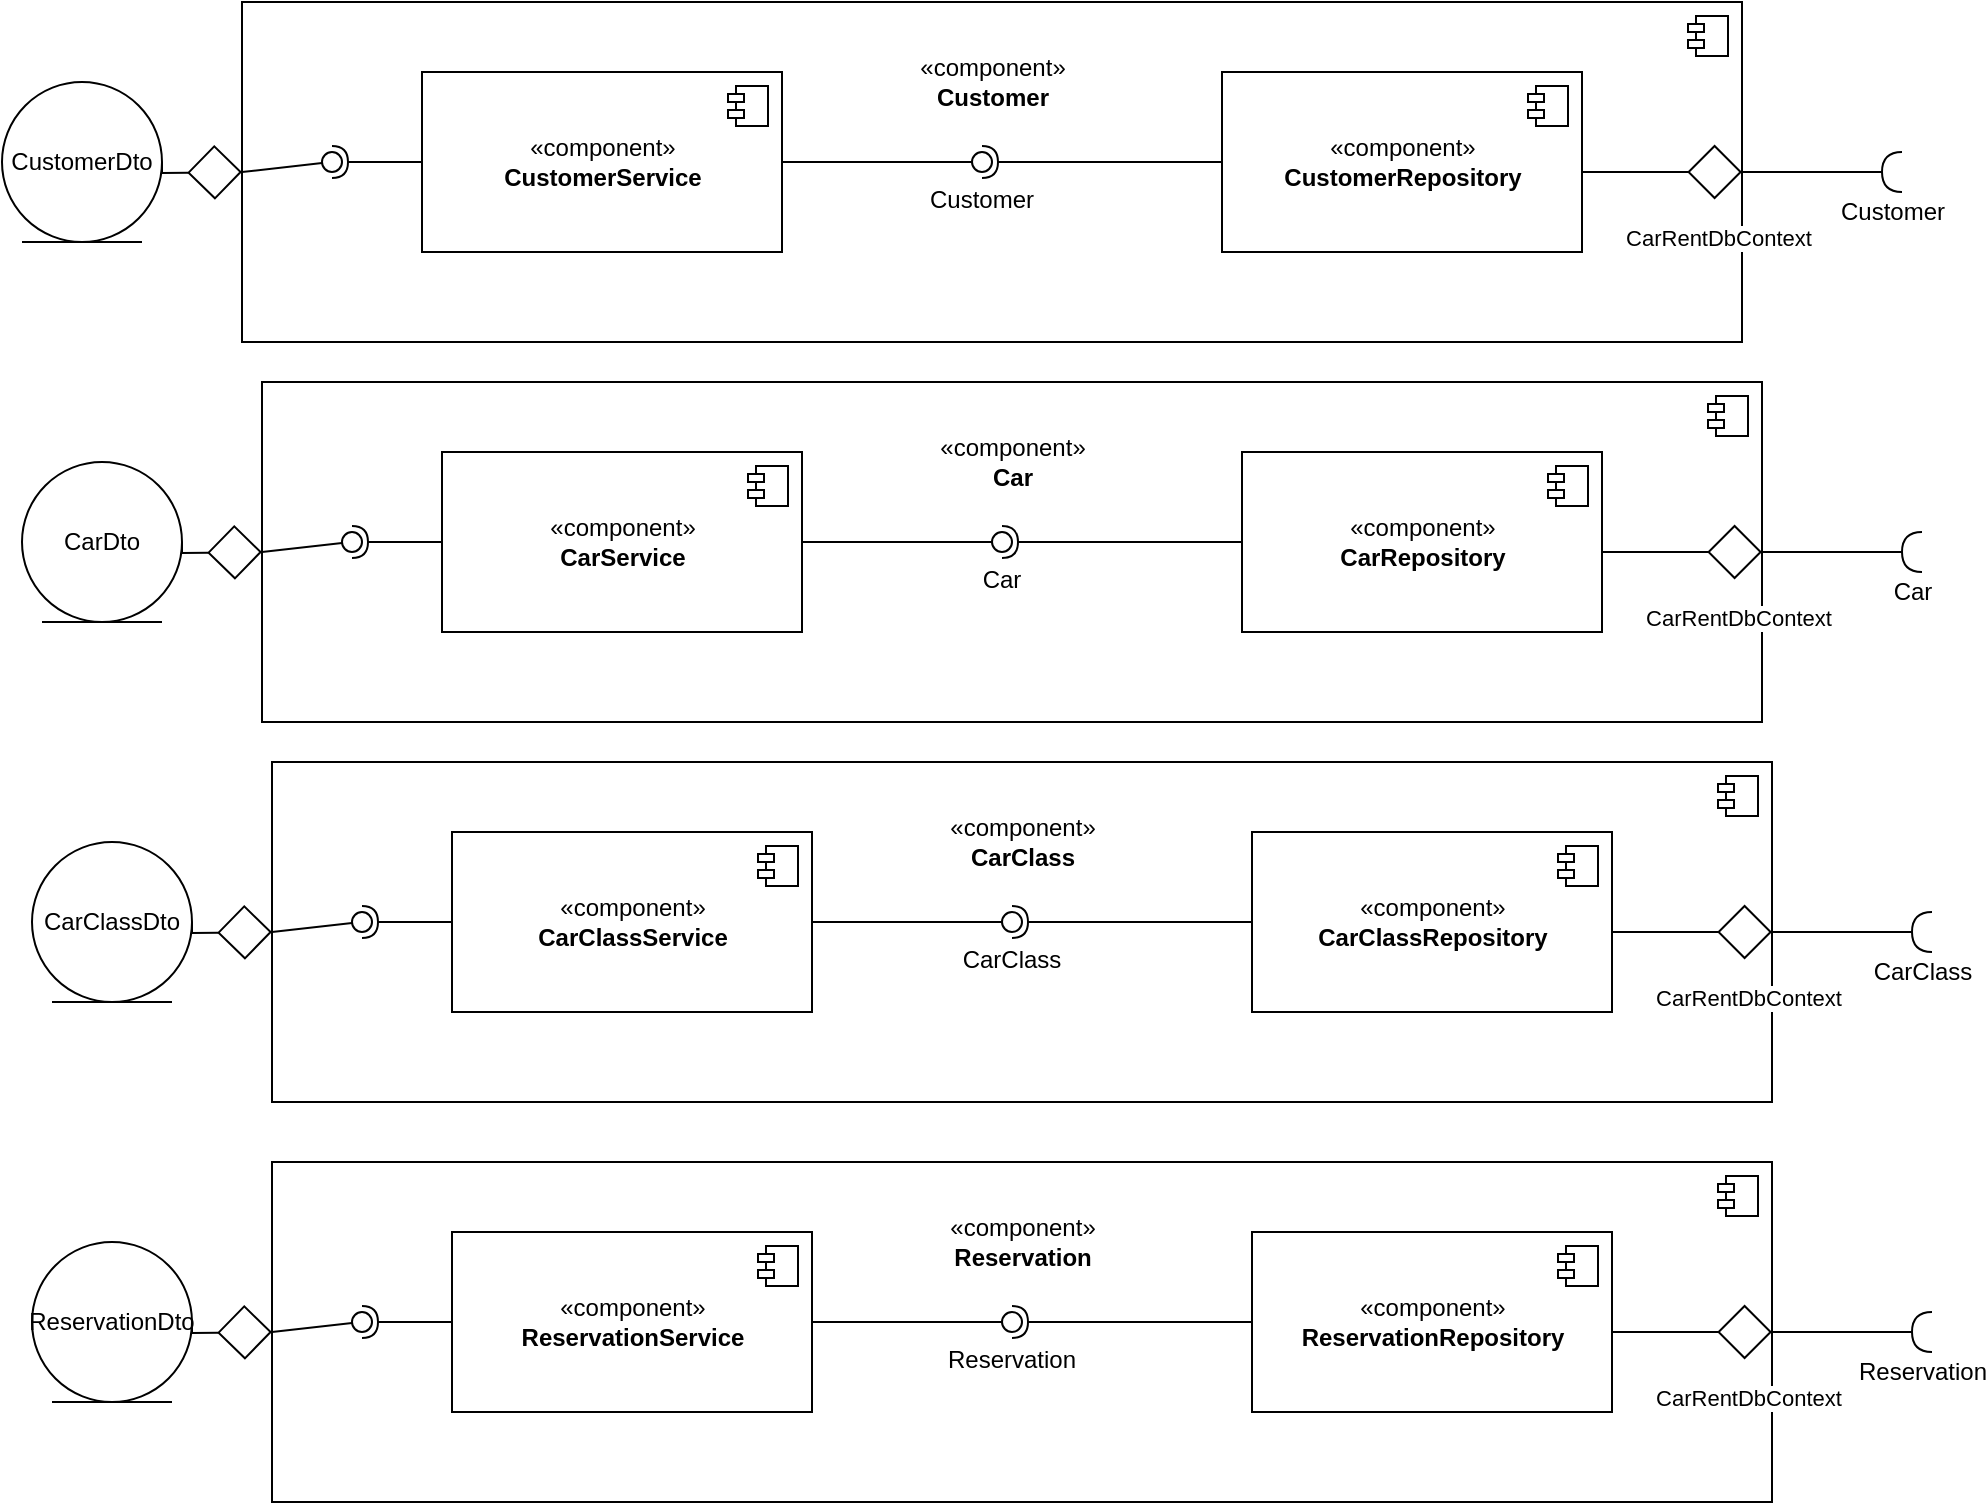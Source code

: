 <mxfile version="14.8.3" type="github">
  <diagram name="Page-1" id="5f0bae14-7c28-e335-631c-24af17079c00">
    <mxGraphModel dx="1209" dy="674" grid="1" gridSize="10" guides="1" tooltips="1" connect="1" arrows="1" fold="1" page="1" pageScale="1" pageWidth="1100" pageHeight="850" background="none" math="0" shadow="0">
      <root>
        <mxCell id="0" />
        <mxCell id="1" parent="0" />
        <mxCell id="B-AO4LPiQX5Fn3R8sPHD-23" value="«component»&lt;br&gt;&lt;b&gt;Customer&lt;/b&gt;" style="html=1;dropTarget=0;fillColor=none;labelPosition=center;verticalLabelPosition=middle;align=center;verticalAlign=middle;spacingBottom=90;" vertex="1" parent="1">
          <mxGeometry x="200" y="50" width="750" height="170" as="geometry" />
        </mxCell>
        <mxCell id="B-AO4LPiQX5Fn3R8sPHD-24" value="" style="shape=module;jettyWidth=8;jettyHeight=4;" vertex="1" parent="B-AO4LPiQX5Fn3R8sPHD-23">
          <mxGeometry x="1" width="20" height="20" relative="1" as="geometry">
            <mxPoint x="-27" y="7" as="offset" />
          </mxGeometry>
        </mxCell>
        <mxCell id="B-AO4LPiQX5Fn3R8sPHD-35" value="CarRentDbContext" style="edgeStyle=orthogonalEdgeStyle;rounded=0;orthogonalLoop=1;jettySize=auto;html=1;entryX=1;entryY=0.5;entryDx=0;entryDy=0;startArrow=none;startFill=0;endArrow=diamond;endFill=0;exitX=1;exitY=0.5;exitDx=0;exitDy=0;endSize=25;targetPerimeterSpacing=0;strokeWidth=1;jumpStyle=none;labelPosition=center;verticalLabelPosition=bottom;align=center;verticalAlign=top;spacingLeft=60;spacingTop=20;" edge="1" parent="1" source="B-AO4LPiQX5Fn3R8sPHD-19" target="B-AO4LPiQX5Fn3R8sPHD-23">
          <mxGeometry relative="1" as="geometry">
            <Array as="points">
              <mxPoint x="950" y="135" />
            </Array>
          </mxGeometry>
        </mxCell>
        <mxCell id="B-AO4LPiQX5Fn3R8sPHD-19" value="«component»&lt;br&gt;&lt;b&gt;CustomerRepository&lt;/b&gt;" style="html=1;dropTarget=0;fillColor=none;" vertex="1" parent="1">
          <mxGeometry x="690" y="85" width="180" height="90" as="geometry" />
        </mxCell>
        <mxCell id="B-AO4LPiQX5Fn3R8sPHD-20" value="" style="shape=module;jettyWidth=8;jettyHeight=4;fillColor=none;" vertex="1" parent="B-AO4LPiQX5Fn3R8sPHD-19">
          <mxGeometry x="1" width="20" height="20" relative="1" as="geometry">
            <mxPoint x="-27" y="7" as="offset" />
          </mxGeometry>
        </mxCell>
        <mxCell id="B-AO4LPiQX5Fn3R8sPHD-21" value="«component»&lt;br&gt;&lt;b&gt;CustomerService&lt;/b&gt;" style="html=1;dropTarget=0;fillColor=none;" vertex="1" parent="1">
          <mxGeometry x="290" y="85" width="180" height="90" as="geometry" />
        </mxCell>
        <mxCell id="B-AO4LPiQX5Fn3R8sPHD-22" value="" style="shape=module;jettyWidth=8;jettyHeight=4;fillColor=none;" vertex="1" parent="B-AO4LPiQX5Fn3R8sPHD-21">
          <mxGeometry x="1" width="20" height="20" relative="1" as="geometry">
            <mxPoint x="-27" y="7" as="offset" />
          </mxGeometry>
        </mxCell>
        <mxCell id="B-AO4LPiQX5Fn3R8sPHD-33" value="" style="edgeStyle=orthogonalEdgeStyle;rounded=0;orthogonalLoop=1;jettySize=auto;html=1;startArrow=diamond;startFill=0;endArrow=none;endFill=0;startSize=25;" edge="1" parent="1" target="B-AO4LPiQX5Fn3R8sPHD-28">
          <mxGeometry relative="1" as="geometry">
            <mxPoint x="200" y="135" as="sourcePoint" />
          </mxGeometry>
        </mxCell>
        <mxCell id="B-AO4LPiQX5Fn3R8sPHD-28" value="CustomerDto" style="ellipse;shape=umlEntity;whiteSpace=wrap;html=1;fillColor=none;" vertex="1" parent="1">
          <mxGeometry x="80" y="90" width="80" height="80" as="geometry" />
        </mxCell>
        <mxCell id="B-AO4LPiQX5Fn3R8sPHD-44" style="edgeStyle=orthogonalEdgeStyle;rounded=0;jumpStyle=none;orthogonalLoop=1;jettySize=auto;html=1;startArrow=none;startFill=0;endArrow=none;endFill=0;startSize=25;endSize=25;targetPerimeterSpacing=0;strokeWidth=1;" edge="1" parent="1" source="B-AO4LPiQX5Fn3R8sPHD-32">
          <mxGeometry relative="1" as="geometry">
            <mxPoint x="950" y="135" as="targetPoint" />
          </mxGeometry>
        </mxCell>
        <mxCell id="B-AO4LPiQX5Fn3R8sPHD-32" value="Customer" style="shape=requiredInterface;html=1;verticalLabelPosition=bottom;fillColor=none;direction=west;" vertex="1" parent="1">
          <mxGeometry x="1020" y="125" width="10" height="20" as="geometry" />
        </mxCell>
        <mxCell id="B-AO4LPiQX5Fn3R8sPHD-36" value="" style="rounded=0;orthogonalLoop=1;jettySize=auto;html=1;endArrow=none;endFill=0;startSize=25;endSize=25;targetPerimeterSpacing=0;strokeWidth=1;" edge="1" target="B-AO4LPiQX5Fn3R8sPHD-38" parent="1">
          <mxGeometry relative="1" as="geometry">
            <mxPoint x="200" y="135" as="sourcePoint" />
          </mxGeometry>
        </mxCell>
        <mxCell id="B-AO4LPiQX5Fn3R8sPHD-37" value="" style="rounded=0;orthogonalLoop=1;jettySize=auto;html=1;endArrow=halfCircle;endFill=0;entryX=0.5;entryY=0.5;entryDx=0;entryDy=0;endSize=6;strokeWidth=1;exitX=0;exitY=0.5;exitDx=0;exitDy=0;targetPerimeterSpacing=0;" edge="1" target="B-AO4LPiQX5Fn3R8sPHD-38" parent="1" source="B-AO4LPiQX5Fn3R8sPHD-21">
          <mxGeometry relative="1" as="geometry">
            <mxPoint x="260" y="135" as="sourcePoint" />
          </mxGeometry>
        </mxCell>
        <mxCell id="B-AO4LPiQX5Fn3R8sPHD-38" value="" style="ellipse;whiteSpace=wrap;html=1;fontFamily=Helvetica;fontSize=12;fontColor=#000000;align=center;strokeColor=#000000;fillColor=#ffffff;points=[];aspect=fixed;resizable=0;" vertex="1" parent="1">
          <mxGeometry x="240" y="125" width="10" height="10" as="geometry" />
        </mxCell>
        <mxCell id="B-AO4LPiQX5Fn3R8sPHD-39" value="" style="rounded=0;orthogonalLoop=1;jettySize=auto;html=1;endArrow=none;endFill=0;startSize=25;endSize=25;targetPerimeterSpacing=0;strokeWidth=1;exitX=1;exitY=0.5;exitDx=0;exitDy=0;" edge="1" target="B-AO4LPiQX5Fn3R8sPHD-41" parent="1" source="B-AO4LPiQX5Fn3R8sPHD-21">
          <mxGeometry relative="1" as="geometry">
            <mxPoint x="550" y="130" as="sourcePoint" />
          </mxGeometry>
        </mxCell>
        <mxCell id="B-AO4LPiQX5Fn3R8sPHD-40" value="" style="rounded=0;orthogonalLoop=1;jettySize=auto;html=1;endArrow=halfCircle;endFill=0;entryX=0.5;entryY=0.5;entryDx=0;entryDy=0;endSize=6;strokeWidth=1;targetPerimeterSpacing=0;exitX=0;exitY=0.5;exitDx=0;exitDy=0;" edge="1" target="B-AO4LPiQX5Fn3R8sPHD-41" parent="1" source="B-AO4LPiQX5Fn3R8sPHD-19">
          <mxGeometry relative="1" as="geometry">
            <mxPoint x="590" y="130" as="sourcePoint" />
          </mxGeometry>
        </mxCell>
        <mxCell id="B-AO4LPiQX5Fn3R8sPHD-41" value="Customer" style="ellipse;whiteSpace=wrap;html=1;fontFamily=Helvetica;fontSize=12;fontColor=#000000;align=center;strokeColor=#000000;fillColor=#ffffff;points=[];aspect=fixed;resizable=0;labelPosition=center;verticalLabelPosition=bottom;verticalAlign=top;" vertex="1" parent="1">
          <mxGeometry x="565" y="125" width="10" height="10" as="geometry" />
        </mxCell>
        <mxCell id="B-AO4LPiQX5Fn3R8sPHD-45" value="«component»&lt;br&gt;&lt;b&gt;Car&lt;/b&gt;" style="html=1;dropTarget=0;fillColor=none;labelPosition=center;verticalLabelPosition=middle;align=center;verticalAlign=middle;spacingBottom=90;" vertex="1" parent="1">
          <mxGeometry x="210" y="240" width="750" height="170" as="geometry" />
        </mxCell>
        <mxCell id="B-AO4LPiQX5Fn3R8sPHD-46" value="" style="shape=module;jettyWidth=8;jettyHeight=4;" vertex="1" parent="B-AO4LPiQX5Fn3R8sPHD-45">
          <mxGeometry x="1" width="20" height="20" relative="1" as="geometry">
            <mxPoint x="-27" y="7" as="offset" />
          </mxGeometry>
        </mxCell>
        <mxCell id="B-AO4LPiQX5Fn3R8sPHD-47" value="CarRentDbContext" style="edgeStyle=orthogonalEdgeStyle;rounded=0;orthogonalLoop=1;jettySize=auto;html=1;entryX=1;entryY=0.5;entryDx=0;entryDy=0;startArrow=none;startFill=0;endArrow=diamond;endFill=0;exitX=1;exitY=0.5;exitDx=0;exitDy=0;endSize=25;targetPerimeterSpacing=0;strokeWidth=1;jumpStyle=none;labelPosition=center;verticalLabelPosition=bottom;align=center;verticalAlign=top;spacingLeft=60;spacingTop=20;" edge="1" parent="1" source="B-AO4LPiQX5Fn3R8sPHD-48" target="B-AO4LPiQX5Fn3R8sPHD-45">
          <mxGeometry relative="1" as="geometry">
            <Array as="points">
              <mxPoint x="960" y="325" />
            </Array>
          </mxGeometry>
        </mxCell>
        <mxCell id="B-AO4LPiQX5Fn3R8sPHD-48" value="«component»&lt;br&gt;&lt;b&gt;CarRepository&lt;/b&gt;" style="html=1;dropTarget=0;fillColor=none;" vertex="1" parent="1">
          <mxGeometry x="700" y="275" width="180" height="90" as="geometry" />
        </mxCell>
        <mxCell id="B-AO4LPiQX5Fn3R8sPHD-49" value="" style="shape=module;jettyWidth=8;jettyHeight=4;fillColor=none;" vertex="1" parent="B-AO4LPiQX5Fn3R8sPHD-48">
          <mxGeometry x="1" width="20" height="20" relative="1" as="geometry">
            <mxPoint x="-27" y="7" as="offset" />
          </mxGeometry>
        </mxCell>
        <mxCell id="B-AO4LPiQX5Fn3R8sPHD-50" value="«component»&lt;br&gt;&lt;b&gt;CarService&lt;/b&gt;" style="html=1;dropTarget=0;fillColor=none;" vertex="1" parent="1">
          <mxGeometry x="300" y="275" width="180" height="90" as="geometry" />
        </mxCell>
        <mxCell id="B-AO4LPiQX5Fn3R8sPHD-51" value="" style="shape=module;jettyWidth=8;jettyHeight=4;fillColor=none;" vertex="1" parent="B-AO4LPiQX5Fn3R8sPHD-50">
          <mxGeometry x="1" width="20" height="20" relative="1" as="geometry">
            <mxPoint x="-27" y="7" as="offset" />
          </mxGeometry>
        </mxCell>
        <mxCell id="B-AO4LPiQX5Fn3R8sPHD-52" value="" style="edgeStyle=orthogonalEdgeStyle;rounded=0;orthogonalLoop=1;jettySize=auto;html=1;startArrow=diamond;startFill=0;endArrow=none;endFill=0;startSize=25;" edge="1" parent="1" target="B-AO4LPiQX5Fn3R8sPHD-53">
          <mxGeometry relative="1" as="geometry">
            <mxPoint x="210" y="325" as="sourcePoint" />
          </mxGeometry>
        </mxCell>
        <mxCell id="B-AO4LPiQX5Fn3R8sPHD-53" value="CarDto" style="ellipse;shape=umlEntity;whiteSpace=wrap;html=1;fillColor=none;" vertex="1" parent="1">
          <mxGeometry x="90" y="280" width="80" height="80" as="geometry" />
        </mxCell>
        <mxCell id="B-AO4LPiQX5Fn3R8sPHD-54" style="edgeStyle=orthogonalEdgeStyle;rounded=0;jumpStyle=none;orthogonalLoop=1;jettySize=auto;html=1;startArrow=none;startFill=0;endArrow=none;endFill=0;startSize=25;endSize=25;targetPerimeterSpacing=0;strokeWidth=1;" edge="1" parent="1" source="B-AO4LPiQX5Fn3R8sPHD-55">
          <mxGeometry relative="1" as="geometry">
            <mxPoint x="960" y="325" as="targetPoint" />
          </mxGeometry>
        </mxCell>
        <mxCell id="B-AO4LPiQX5Fn3R8sPHD-55" value="Car" style="shape=requiredInterface;html=1;verticalLabelPosition=bottom;fillColor=none;direction=west;" vertex="1" parent="1">
          <mxGeometry x="1030" y="315" width="10" height="20" as="geometry" />
        </mxCell>
        <mxCell id="B-AO4LPiQX5Fn3R8sPHD-56" value="" style="rounded=0;orthogonalLoop=1;jettySize=auto;html=1;endArrow=none;endFill=0;startSize=25;endSize=25;targetPerimeterSpacing=0;strokeWidth=1;" edge="1" parent="1" target="B-AO4LPiQX5Fn3R8sPHD-58">
          <mxGeometry relative="1" as="geometry">
            <mxPoint x="210" y="325" as="sourcePoint" />
          </mxGeometry>
        </mxCell>
        <mxCell id="B-AO4LPiQX5Fn3R8sPHD-57" value="" style="rounded=0;orthogonalLoop=1;jettySize=auto;html=1;endArrow=halfCircle;endFill=0;entryX=0.5;entryY=0.5;entryDx=0;entryDy=0;endSize=6;strokeWidth=1;exitX=0;exitY=0.5;exitDx=0;exitDy=0;targetPerimeterSpacing=0;" edge="1" parent="1" source="B-AO4LPiQX5Fn3R8sPHD-50" target="B-AO4LPiQX5Fn3R8sPHD-58">
          <mxGeometry relative="1" as="geometry">
            <mxPoint x="270" y="325" as="sourcePoint" />
          </mxGeometry>
        </mxCell>
        <mxCell id="B-AO4LPiQX5Fn3R8sPHD-58" value="" style="ellipse;whiteSpace=wrap;html=1;fontFamily=Helvetica;fontSize=12;fontColor=#000000;align=center;strokeColor=#000000;fillColor=#ffffff;points=[];aspect=fixed;resizable=0;" vertex="1" parent="1">
          <mxGeometry x="250" y="315" width="10" height="10" as="geometry" />
        </mxCell>
        <mxCell id="B-AO4LPiQX5Fn3R8sPHD-59" value="" style="rounded=0;orthogonalLoop=1;jettySize=auto;html=1;endArrow=none;endFill=0;startSize=25;endSize=25;targetPerimeterSpacing=0;strokeWidth=1;exitX=1;exitY=0.5;exitDx=0;exitDy=0;" edge="1" parent="1" source="B-AO4LPiQX5Fn3R8sPHD-50" target="B-AO4LPiQX5Fn3R8sPHD-61">
          <mxGeometry relative="1" as="geometry">
            <mxPoint x="560" y="320" as="sourcePoint" />
          </mxGeometry>
        </mxCell>
        <mxCell id="B-AO4LPiQX5Fn3R8sPHD-60" value="" style="rounded=0;orthogonalLoop=1;jettySize=auto;html=1;endArrow=halfCircle;endFill=0;entryX=0.5;entryY=0.5;entryDx=0;entryDy=0;endSize=6;strokeWidth=1;targetPerimeterSpacing=0;exitX=0;exitY=0.5;exitDx=0;exitDy=0;" edge="1" parent="1" source="B-AO4LPiQX5Fn3R8sPHD-48" target="B-AO4LPiQX5Fn3R8sPHD-61">
          <mxGeometry relative="1" as="geometry">
            <mxPoint x="600" y="320" as="sourcePoint" />
          </mxGeometry>
        </mxCell>
        <mxCell id="B-AO4LPiQX5Fn3R8sPHD-61" value="Car" style="ellipse;whiteSpace=wrap;html=1;fontFamily=Helvetica;fontSize=12;fontColor=#000000;align=center;strokeColor=#000000;fillColor=#ffffff;points=[];aspect=fixed;resizable=0;labelPosition=center;verticalLabelPosition=bottom;verticalAlign=top;" vertex="1" parent="1">
          <mxGeometry x="575" y="315" width="10" height="10" as="geometry" />
        </mxCell>
        <mxCell id="B-AO4LPiQX5Fn3R8sPHD-62" value="«component»&lt;br&gt;&lt;b&gt;CarClass&lt;/b&gt;" style="html=1;dropTarget=0;fillColor=none;labelPosition=center;verticalLabelPosition=middle;align=center;verticalAlign=middle;spacingBottom=90;" vertex="1" parent="1">
          <mxGeometry x="215" y="430" width="750" height="170" as="geometry" />
        </mxCell>
        <mxCell id="B-AO4LPiQX5Fn3R8sPHD-63" value="" style="shape=module;jettyWidth=8;jettyHeight=4;" vertex="1" parent="B-AO4LPiQX5Fn3R8sPHD-62">
          <mxGeometry x="1" width="20" height="20" relative="1" as="geometry">
            <mxPoint x="-27" y="7" as="offset" />
          </mxGeometry>
        </mxCell>
        <mxCell id="B-AO4LPiQX5Fn3R8sPHD-64" value="CarRentDbContext" style="edgeStyle=orthogonalEdgeStyle;rounded=0;orthogonalLoop=1;jettySize=auto;html=1;entryX=1;entryY=0.5;entryDx=0;entryDy=0;startArrow=none;startFill=0;endArrow=diamond;endFill=0;exitX=1;exitY=0.5;exitDx=0;exitDy=0;endSize=25;targetPerimeterSpacing=0;strokeWidth=1;jumpStyle=none;labelPosition=center;verticalLabelPosition=bottom;align=center;verticalAlign=top;spacingLeft=60;spacingTop=20;" edge="1" parent="1" source="B-AO4LPiQX5Fn3R8sPHD-65" target="B-AO4LPiQX5Fn3R8sPHD-62">
          <mxGeometry relative="1" as="geometry">
            <Array as="points">
              <mxPoint x="965" y="515" />
            </Array>
          </mxGeometry>
        </mxCell>
        <mxCell id="B-AO4LPiQX5Fn3R8sPHD-65" value="«component»&lt;br&gt;&lt;b&gt;CarClassRepository&lt;/b&gt;" style="html=1;dropTarget=0;fillColor=none;" vertex="1" parent="1">
          <mxGeometry x="705" y="465" width="180" height="90" as="geometry" />
        </mxCell>
        <mxCell id="B-AO4LPiQX5Fn3R8sPHD-66" value="" style="shape=module;jettyWidth=8;jettyHeight=4;fillColor=none;" vertex="1" parent="B-AO4LPiQX5Fn3R8sPHD-65">
          <mxGeometry x="1" width="20" height="20" relative="1" as="geometry">
            <mxPoint x="-27" y="7" as="offset" />
          </mxGeometry>
        </mxCell>
        <mxCell id="B-AO4LPiQX5Fn3R8sPHD-67" value="«component»&lt;br&gt;&lt;b&gt;CarClassService&lt;/b&gt;" style="html=1;dropTarget=0;fillColor=none;" vertex="1" parent="1">
          <mxGeometry x="305" y="465" width="180" height="90" as="geometry" />
        </mxCell>
        <mxCell id="B-AO4LPiQX5Fn3R8sPHD-68" value="" style="shape=module;jettyWidth=8;jettyHeight=4;fillColor=none;" vertex="1" parent="B-AO4LPiQX5Fn3R8sPHD-67">
          <mxGeometry x="1" width="20" height="20" relative="1" as="geometry">
            <mxPoint x="-27" y="7" as="offset" />
          </mxGeometry>
        </mxCell>
        <mxCell id="B-AO4LPiQX5Fn3R8sPHD-69" value="" style="edgeStyle=orthogonalEdgeStyle;rounded=0;orthogonalLoop=1;jettySize=auto;html=1;startArrow=diamond;startFill=0;endArrow=none;endFill=0;startSize=25;" edge="1" parent="1" target="B-AO4LPiQX5Fn3R8sPHD-70">
          <mxGeometry relative="1" as="geometry">
            <mxPoint x="215" y="515" as="sourcePoint" />
          </mxGeometry>
        </mxCell>
        <mxCell id="B-AO4LPiQX5Fn3R8sPHD-70" value="&lt;span&gt;CarClass&lt;/span&gt;Dto" style="ellipse;shape=umlEntity;whiteSpace=wrap;html=1;fillColor=none;" vertex="1" parent="1">
          <mxGeometry x="95" y="470" width="80" height="80" as="geometry" />
        </mxCell>
        <mxCell id="B-AO4LPiQX5Fn3R8sPHD-71" style="edgeStyle=orthogonalEdgeStyle;rounded=0;jumpStyle=none;orthogonalLoop=1;jettySize=auto;html=1;startArrow=none;startFill=0;endArrow=none;endFill=0;startSize=25;endSize=25;targetPerimeterSpacing=0;strokeWidth=1;" edge="1" parent="1" source="B-AO4LPiQX5Fn3R8sPHD-72">
          <mxGeometry relative="1" as="geometry">
            <mxPoint x="965" y="515" as="targetPoint" />
          </mxGeometry>
        </mxCell>
        <mxCell id="B-AO4LPiQX5Fn3R8sPHD-72" value="CarClass" style="shape=requiredInterface;html=1;verticalLabelPosition=bottom;fillColor=none;direction=west;" vertex="1" parent="1">
          <mxGeometry x="1035" y="505" width="10" height="20" as="geometry" />
        </mxCell>
        <mxCell id="B-AO4LPiQX5Fn3R8sPHD-73" value="" style="rounded=0;orthogonalLoop=1;jettySize=auto;html=1;endArrow=none;endFill=0;startSize=25;endSize=25;targetPerimeterSpacing=0;strokeWidth=1;" edge="1" parent="1" target="B-AO4LPiQX5Fn3R8sPHD-75">
          <mxGeometry relative="1" as="geometry">
            <mxPoint x="215" y="515" as="sourcePoint" />
          </mxGeometry>
        </mxCell>
        <mxCell id="B-AO4LPiQX5Fn3R8sPHD-74" value="" style="rounded=0;orthogonalLoop=1;jettySize=auto;html=1;endArrow=halfCircle;endFill=0;entryX=0.5;entryY=0.5;entryDx=0;entryDy=0;endSize=6;strokeWidth=1;exitX=0;exitY=0.5;exitDx=0;exitDy=0;targetPerimeterSpacing=0;" edge="1" parent="1" source="B-AO4LPiQX5Fn3R8sPHD-67" target="B-AO4LPiQX5Fn3R8sPHD-75">
          <mxGeometry relative="1" as="geometry">
            <mxPoint x="275" y="515" as="sourcePoint" />
          </mxGeometry>
        </mxCell>
        <mxCell id="B-AO4LPiQX5Fn3R8sPHD-75" value="" style="ellipse;whiteSpace=wrap;html=1;fontFamily=Helvetica;fontSize=12;fontColor=#000000;align=center;strokeColor=#000000;fillColor=#ffffff;points=[];aspect=fixed;resizable=0;" vertex="1" parent="1">
          <mxGeometry x="255" y="505" width="10" height="10" as="geometry" />
        </mxCell>
        <mxCell id="B-AO4LPiQX5Fn3R8sPHD-76" value="" style="rounded=0;orthogonalLoop=1;jettySize=auto;html=1;endArrow=none;endFill=0;startSize=25;endSize=25;targetPerimeterSpacing=0;strokeWidth=1;exitX=1;exitY=0.5;exitDx=0;exitDy=0;" edge="1" parent="1" source="B-AO4LPiQX5Fn3R8sPHD-67" target="B-AO4LPiQX5Fn3R8sPHD-78">
          <mxGeometry relative="1" as="geometry">
            <mxPoint x="565" y="510" as="sourcePoint" />
          </mxGeometry>
        </mxCell>
        <mxCell id="B-AO4LPiQX5Fn3R8sPHD-77" value="" style="rounded=0;orthogonalLoop=1;jettySize=auto;html=1;endArrow=halfCircle;endFill=0;entryX=0.5;entryY=0.5;entryDx=0;entryDy=0;endSize=6;strokeWidth=1;targetPerimeterSpacing=0;exitX=0;exitY=0.5;exitDx=0;exitDy=0;" edge="1" parent="1" source="B-AO4LPiQX5Fn3R8sPHD-65" target="B-AO4LPiQX5Fn3R8sPHD-78">
          <mxGeometry relative="1" as="geometry">
            <mxPoint x="605" y="510" as="sourcePoint" />
          </mxGeometry>
        </mxCell>
        <mxCell id="B-AO4LPiQX5Fn3R8sPHD-78" value="&lt;span&gt;CarClass&lt;br&gt;&lt;/span&gt;" style="ellipse;whiteSpace=wrap;html=1;fontFamily=Helvetica;fontSize=12;fontColor=#000000;align=center;strokeColor=#000000;fillColor=#ffffff;points=[];aspect=fixed;resizable=0;labelPosition=center;verticalLabelPosition=bottom;verticalAlign=top;" vertex="1" parent="1">
          <mxGeometry x="580" y="505" width="10" height="10" as="geometry" />
        </mxCell>
        <mxCell id="B-AO4LPiQX5Fn3R8sPHD-80" value="«component»&lt;br&gt;&lt;b&gt;Reservation&lt;/b&gt;" style="html=1;dropTarget=0;fillColor=none;labelPosition=center;verticalLabelPosition=middle;align=center;verticalAlign=middle;spacingBottom=90;" vertex="1" parent="1">
          <mxGeometry x="215" y="630" width="750" height="170" as="geometry" />
        </mxCell>
        <mxCell id="B-AO4LPiQX5Fn3R8sPHD-81" value="" style="shape=module;jettyWidth=8;jettyHeight=4;" vertex="1" parent="B-AO4LPiQX5Fn3R8sPHD-80">
          <mxGeometry x="1" width="20" height="20" relative="1" as="geometry">
            <mxPoint x="-27" y="7" as="offset" />
          </mxGeometry>
        </mxCell>
        <mxCell id="B-AO4LPiQX5Fn3R8sPHD-82" value="CarRentDbContext" style="edgeStyle=orthogonalEdgeStyle;rounded=0;orthogonalLoop=1;jettySize=auto;html=1;entryX=1;entryY=0.5;entryDx=0;entryDy=0;startArrow=none;startFill=0;endArrow=diamond;endFill=0;exitX=1;exitY=0.5;exitDx=0;exitDy=0;endSize=25;targetPerimeterSpacing=0;strokeWidth=1;jumpStyle=none;labelPosition=center;verticalLabelPosition=bottom;align=center;verticalAlign=top;spacingLeft=60;spacingTop=20;" edge="1" parent="1" source="B-AO4LPiQX5Fn3R8sPHD-83" target="B-AO4LPiQX5Fn3R8sPHD-80">
          <mxGeometry relative="1" as="geometry">
            <Array as="points">
              <mxPoint x="965" y="715" />
            </Array>
          </mxGeometry>
        </mxCell>
        <mxCell id="B-AO4LPiQX5Fn3R8sPHD-83" value="«component»&lt;br&gt;&lt;b&gt;ReservationRepository&lt;/b&gt;" style="html=1;dropTarget=0;fillColor=none;" vertex="1" parent="1">
          <mxGeometry x="705" y="665" width="180" height="90" as="geometry" />
        </mxCell>
        <mxCell id="B-AO4LPiQX5Fn3R8sPHD-84" value="" style="shape=module;jettyWidth=8;jettyHeight=4;fillColor=none;" vertex="1" parent="B-AO4LPiQX5Fn3R8sPHD-83">
          <mxGeometry x="1" width="20" height="20" relative="1" as="geometry">
            <mxPoint x="-27" y="7" as="offset" />
          </mxGeometry>
        </mxCell>
        <mxCell id="B-AO4LPiQX5Fn3R8sPHD-85" value="«component»&lt;br&gt;&lt;b&gt;ReservationService&lt;/b&gt;" style="html=1;dropTarget=0;fillColor=none;" vertex="1" parent="1">
          <mxGeometry x="305" y="665" width="180" height="90" as="geometry" />
        </mxCell>
        <mxCell id="B-AO4LPiQX5Fn3R8sPHD-86" value="" style="shape=module;jettyWidth=8;jettyHeight=4;fillColor=none;" vertex="1" parent="B-AO4LPiQX5Fn3R8sPHD-85">
          <mxGeometry x="1" width="20" height="20" relative="1" as="geometry">
            <mxPoint x="-27" y="7" as="offset" />
          </mxGeometry>
        </mxCell>
        <mxCell id="B-AO4LPiQX5Fn3R8sPHD-87" value="" style="edgeStyle=orthogonalEdgeStyle;rounded=0;orthogonalLoop=1;jettySize=auto;html=1;startArrow=diamond;startFill=0;endArrow=none;endFill=0;startSize=25;" edge="1" parent="1" target="B-AO4LPiQX5Fn3R8sPHD-88">
          <mxGeometry relative="1" as="geometry">
            <mxPoint x="215" y="715" as="sourcePoint" />
          </mxGeometry>
        </mxCell>
        <mxCell id="B-AO4LPiQX5Fn3R8sPHD-88" value="&lt;span&gt;Reservation&lt;/span&gt;Dto" style="ellipse;shape=umlEntity;whiteSpace=wrap;html=1;fillColor=none;" vertex="1" parent="1">
          <mxGeometry x="95" y="670" width="80" height="80" as="geometry" />
        </mxCell>
        <mxCell id="B-AO4LPiQX5Fn3R8sPHD-89" style="edgeStyle=orthogonalEdgeStyle;rounded=0;jumpStyle=none;orthogonalLoop=1;jettySize=auto;html=1;startArrow=none;startFill=0;endArrow=none;endFill=0;startSize=25;endSize=25;targetPerimeterSpacing=0;strokeWidth=1;" edge="1" parent="1" source="B-AO4LPiQX5Fn3R8sPHD-90">
          <mxGeometry relative="1" as="geometry">
            <mxPoint x="965" y="715" as="targetPoint" />
          </mxGeometry>
        </mxCell>
        <mxCell id="B-AO4LPiQX5Fn3R8sPHD-90" value="Reservation" style="shape=requiredInterface;html=1;verticalLabelPosition=bottom;fillColor=none;direction=west;" vertex="1" parent="1">
          <mxGeometry x="1035" y="705" width="10" height="20" as="geometry" />
        </mxCell>
        <mxCell id="B-AO4LPiQX5Fn3R8sPHD-91" value="" style="rounded=0;orthogonalLoop=1;jettySize=auto;html=1;endArrow=none;endFill=0;startSize=25;endSize=25;targetPerimeterSpacing=0;strokeWidth=1;" edge="1" parent="1" target="B-AO4LPiQX5Fn3R8sPHD-93">
          <mxGeometry relative="1" as="geometry">
            <mxPoint x="215" y="715" as="sourcePoint" />
          </mxGeometry>
        </mxCell>
        <mxCell id="B-AO4LPiQX5Fn3R8sPHD-92" value="" style="rounded=0;orthogonalLoop=1;jettySize=auto;html=1;endArrow=halfCircle;endFill=0;entryX=0.5;entryY=0.5;entryDx=0;entryDy=0;endSize=6;strokeWidth=1;exitX=0;exitY=0.5;exitDx=0;exitDy=0;targetPerimeterSpacing=0;" edge="1" parent="1" source="B-AO4LPiQX5Fn3R8sPHD-85" target="B-AO4LPiQX5Fn3R8sPHD-93">
          <mxGeometry relative="1" as="geometry">
            <mxPoint x="275" y="715" as="sourcePoint" />
          </mxGeometry>
        </mxCell>
        <mxCell id="B-AO4LPiQX5Fn3R8sPHD-93" value="" style="ellipse;whiteSpace=wrap;html=1;fontFamily=Helvetica;fontSize=12;fontColor=#000000;align=center;strokeColor=#000000;fillColor=#ffffff;points=[];aspect=fixed;resizable=0;" vertex="1" parent="1">
          <mxGeometry x="255" y="705" width="10" height="10" as="geometry" />
        </mxCell>
        <mxCell id="B-AO4LPiQX5Fn3R8sPHD-94" value="" style="rounded=0;orthogonalLoop=1;jettySize=auto;html=1;endArrow=none;endFill=0;startSize=25;endSize=25;targetPerimeterSpacing=0;strokeWidth=1;exitX=1;exitY=0.5;exitDx=0;exitDy=0;" edge="1" parent="1" source="B-AO4LPiQX5Fn3R8sPHD-85" target="B-AO4LPiQX5Fn3R8sPHD-96">
          <mxGeometry relative="1" as="geometry">
            <mxPoint x="565" y="710" as="sourcePoint" />
          </mxGeometry>
        </mxCell>
        <mxCell id="B-AO4LPiQX5Fn3R8sPHD-95" value="" style="rounded=0;orthogonalLoop=1;jettySize=auto;html=1;endArrow=halfCircle;endFill=0;entryX=0.5;entryY=0.5;entryDx=0;entryDy=0;endSize=6;strokeWidth=1;targetPerimeterSpacing=0;exitX=0;exitY=0.5;exitDx=0;exitDy=0;" edge="1" parent="1" source="B-AO4LPiQX5Fn3R8sPHD-83" target="B-AO4LPiQX5Fn3R8sPHD-96">
          <mxGeometry relative="1" as="geometry">
            <mxPoint x="605" y="710" as="sourcePoint" />
          </mxGeometry>
        </mxCell>
        <mxCell id="B-AO4LPiQX5Fn3R8sPHD-96" value="&lt;span&gt;Reservation&lt;br&gt;&lt;/span&gt;" style="ellipse;whiteSpace=wrap;html=1;fontFamily=Helvetica;fontSize=12;fontColor=#000000;align=center;strokeColor=#000000;fillColor=#ffffff;points=[];aspect=fixed;resizable=0;labelPosition=center;verticalLabelPosition=bottom;verticalAlign=top;" vertex="1" parent="1">
          <mxGeometry x="580" y="705" width="10" height="10" as="geometry" />
        </mxCell>
      </root>
    </mxGraphModel>
  </diagram>
</mxfile>
